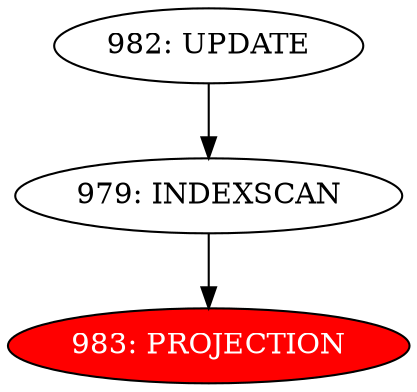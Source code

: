digraph name {
979 [label="979: INDEXSCAN" ];
979 -> 983;
983 [label="983: PROJECTION" fontcolor="white" style="filled" fillcolor="red"];
982 [label="982: UPDATE" ];
982 -> 979;

}

